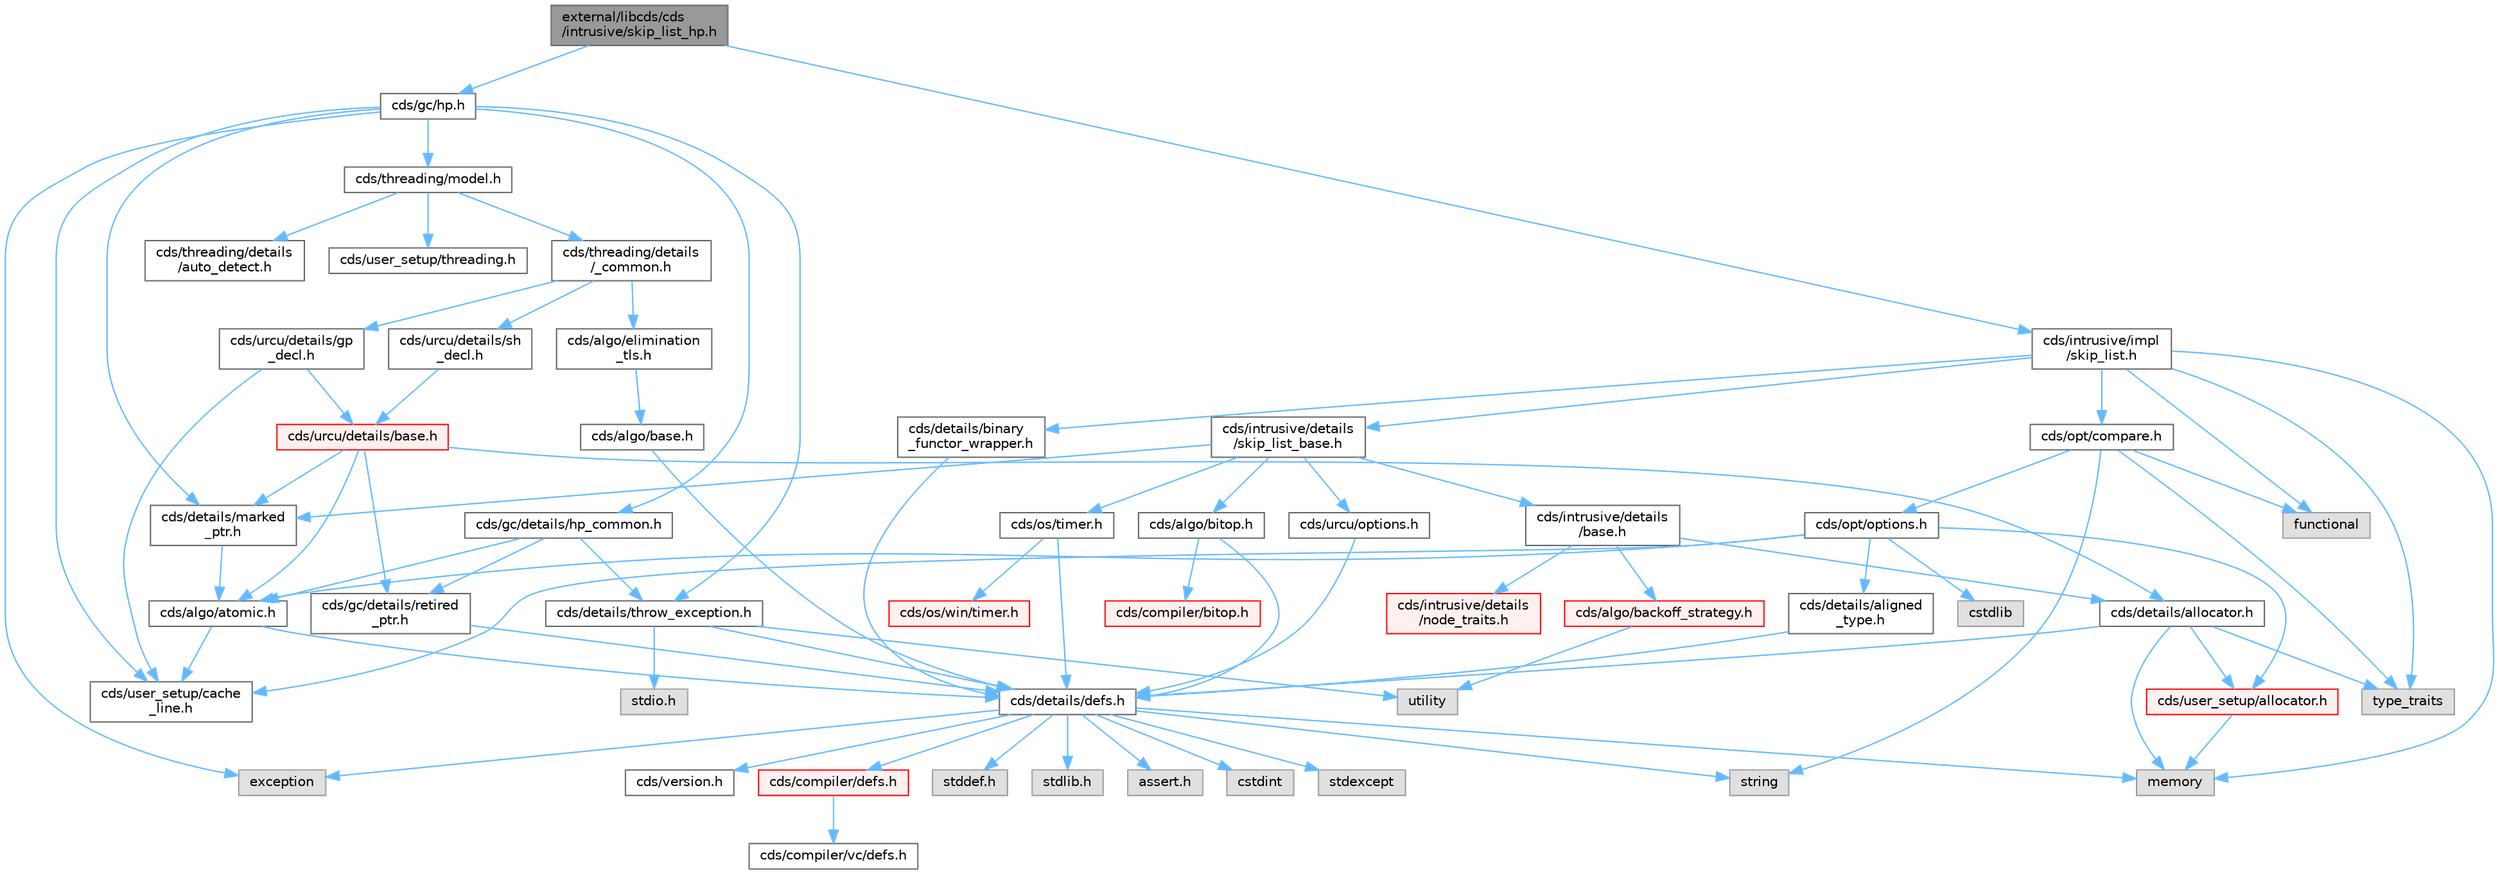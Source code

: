 digraph "external/libcds/cds/intrusive/skip_list_hp.h"
{
 // LATEX_PDF_SIZE
  bgcolor="transparent";
  edge [fontname=Helvetica,fontsize=10,labelfontname=Helvetica,labelfontsize=10];
  node [fontname=Helvetica,fontsize=10,shape=box,height=0.2,width=0.4];
  Node1 [id="Node000001",label="external/libcds/cds\l/intrusive/skip_list_hp.h",height=0.2,width=0.4,color="gray40", fillcolor="grey60", style="filled", fontcolor="black",tooltip=" "];
  Node1 -> Node2 [id="edge1_Node000001_Node000002",color="steelblue1",style="solid",tooltip=" "];
  Node2 [id="Node000002",label="cds/gc/hp.h",height=0.2,width=0.4,color="grey40", fillcolor="white", style="filled",URL="$hp_8h.html",tooltip=" "];
  Node2 -> Node3 [id="edge2_Node000002_Node000003",color="steelblue1",style="solid",tooltip=" "];
  Node3 [id="Node000003",label="exception",height=0.2,width=0.4,color="grey60", fillcolor="#E0E0E0", style="filled",tooltip=" "];
  Node2 -> Node4 [id="edge3_Node000002_Node000004",color="steelblue1",style="solid",tooltip=" "];
  Node4 [id="Node000004",label="cds/gc/details/hp_common.h",height=0.2,width=0.4,color="grey40", fillcolor="white", style="filled",URL="$hp__common_8h.html",tooltip=" "];
  Node4 -> Node5 [id="edge4_Node000004_Node000005",color="steelblue1",style="solid",tooltip=" "];
  Node5 [id="Node000005",label="cds/algo/atomic.h",height=0.2,width=0.4,color="grey40", fillcolor="white", style="filled",URL="$external_2libcds_2cds_2algo_2atomic_8h.html",tooltip=" "];
  Node5 -> Node6 [id="edge5_Node000005_Node000006",color="steelblue1",style="solid",tooltip=" "];
  Node6 [id="Node000006",label="cds/details/defs.h",height=0.2,width=0.4,color="grey40", fillcolor="white", style="filled",URL="$details_2defs_8h.html",tooltip=" "];
  Node6 -> Node7 [id="edge6_Node000006_Node000007",color="steelblue1",style="solid",tooltip=" "];
  Node7 [id="Node000007",label="stddef.h",height=0.2,width=0.4,color="grey60", fillcolor="#E0E0E0", style="filled",tooltip=" "];
  Node6 -> Node8 [id="edge7_Node000006_Node000008",color="steelblue1",style="solid",tooltip=" "];
  Node8 [id="Node000008",label="stdlib.h",height=0.2,width=0.4,color="grey60", fillcolor="#E0E0E0", style="filled",tooltip=" "];
  Node6 -> Node9 [id="edge8_Node000006_Node000009",color="steelblue1",style="solid",tooltip=" "];
  Node9 [id="Node000009",label="assert.h",height=0.2,width=0.4,color="grey60", fillcolor="#E0E0E0", style="filled",tooltip=" "];
  Node6 -> Node10 [id="edge9_Node000006_Node000010",color="steelblue1",style="solid",tooltip=" "];
  Node10 [id="Node000010",label="cstdint",height=0.2,width=0.4,color="grey60", fillcolor="#E0E0E0", style="filled",tooltip=" "];
  Node6 -> Node3 [id="edge10_Node000006_Node000003",color="steelblue1",style="solid",tooltip=" "];
  Node6 -> Node11 [id="edge11_Node000006_Node000011",color="steelblue1",style="solid",tooltip=" "];
  Node11 [id="Node000011",label="stdexcept",height=0.2,width=0.4,color="grey60", fillcolor="#E0E0E0", style="filled",tooltip=" "];
  Node6 -> Node12 [id="edge12_Node000006_Node000012",color="steelblue1",style="solid",tooltip=" "];
  Node12 [id="Node000012",label="string",height=0.2,width=0.4,color="grey60", fillcolor="#E0E0E0", style="filled",tooltip=" "];
  Node6 -> Node13 [id="edge13_Node000006_Node000013",color="steelblue1",style="solid",tooltip=" "];
  Node13 [id="Node000013",label="memory",height=0.2,width=0.4,color="grey60", fillcolor="#E0E0E0", style="filled",tooltip=" "];
  Node6 -> Node14 [id="edge14_Node000006_Node000014",color="steelblue1",style="solid",tooltip=" "];
  Node14 [id="Node000014",label="cds/version.h",height=0.2,width=0.4,color="grey40", fillcolor="white", style="filled",URL="$external_2libcds_2cds_2version_8h.html",tooltip=" "];
  Node6 -> Node15 [id="edge15_Node000006_Node000015",color="steelblue1",style="solid",tooltip=" "];
  Node15 [id="Node000015",label="cds/compiler/defs.h",height=0.2,width=0.4,color="red", fillcolor="#FFF0F0", style="filled",URL="$compiler_2defs_8h.html",tooltip=" "];
  Node15 -> Node16 [id="edge16_Node000015_Node000016",color="steelblue1",style="solid",tooltip=" "];
  Node16 [id="Node000016",label="cds/compiler/vc/defs.h",height=0.2,width=0.4,color="grey40", fillcolor="white", style="filled",URL="$compiler_2vc_2defs_8h.html",tooltip=" "];
  Node5 -> Node18 [id="edge17_Node000005_Node000018",color="steelblue1",style="solid",tooltip=" "];
  Node18 [id="Node000018",label="cds/user_setup/cache\l_line.h",height=0.2,width=0.4,color="grey40", fillcolor="white", style="filled",URL="$cache__line_8h.html",tooltip="Cache-line size definition"];
  Node4 -> Node19 [id="edge18_Node000004_Node000019",color="steelblue1",style="solid",tooltip=" "];
  Node19 [id="Node000019",label="cds/gc/details/retired\l_ptr.h",height=0.2,width=0.4,color="grey40", fillcolor="white", style="filled",URL="$retired__ptr_8h.html",tooltip=" "];
  Node19 -> Node6 [id="edge19_Node000019_Node000006",color="steelblue1",style="solid",tooltip=" "];
  Node4 -> Node20 [id="edge20_Node000004_Node000020",color="steelblue1",style="solid",tooltip=" "];
  Node20 [id="Node000020",label="cds/details/throw_exception.h",height=0.2,width=0.4,color="grey40", fillcolor="white", style="filled",URL="$throw__exception_8h.html",tooltip=" "];
  Node20 -> Node6 [id="edge21_Node000020_Node000006",color="steelblue1",style="solid",tooltip=" "];
  Node20 -> Node21 [id="edge22_Node000020_Node000021",color="steelblue1",style="solid",tooltip=" "];
  Node21 [id="Node000021",label="stdio.h",height=0.2,width=0.4,color="grey60", fillcolor="#E0E0E0", style="filled",tooltip=" "];
  Node20 -> Node22 [id="edge23_Node000020_Node000022",color="steelblue1",style="solid",tooltip=" "];
  Node22 [id="Node000022",label="utility",height=0.2,width=0.4,color="grey60", fillcolor="#E0E0E0", style="filled",tooltip=" "];
  Node2 -> Node23 [id="edge24_Node000002_Node000023",color="steelblue1",style="solid",tooltip=" "];
  Node23 [id="Node000023",label="cds/threading/model.h",height=0.2,width=0.4,color="grey40", fillcolor="white", style="filled",URL="$model_8h.html",tooltip=" "];
  Node23 -> Node24 [id="edge25_Node000023_Node000024",color="steelblue1",style="solid",tooltip=" "];
  Node24 [id="Node000024",label="cds/threading/details\l/_common.h",height=0.2,width=0.4,color="grey40", fillcolor="white", style="filled",URL="$__common_8h.html",tooltip=" "];
  Node24 -> Node25 [id="edge26_Node000024_Node000025",color="steelblue1",style="solid",tooltip=" "];
  Node25 [id="Node000025",label="cds/urcu/details/gp\l_decl.h",height=0.2,width=0.4,color="grey40", fillcolor="white", style="filled",URL="$gp__decl_8h.html",tooltip=" "];
  Node25 -> Node26 [id="edge27_Node000025_Node000026",color="steelblue1",style="solid",tooltip=" "];
  Node26 [id="Node000026",label="cds/urcu/details/base.h",height=0.2,width=0.4,color="red", fillcolor="#FFF0F0", style="filled",URL="$external_2libcds_2cds_2urcu_2details_2base_8h.html",tooltip=" "];
  Node26 -> Node5 [id="edge28_Node000026_Node000005",color="steelblue1",style="solid",tooltip=" "];
  Node26 -> Node19 [id="edge29_Node000026_Node000019",color="steelblue1",style="solid",tooltip=" "];
  Node26 -> Node27 [id="edge30_Node000026_Node000027",color="steelblue1",style="solid",tooltip=" "];
  Node27 [id="Node000027",label="cds/details/allocator.h",height=0.2,width=0.4,color="grey40", fillcolor="white", style="filled",URL="$external_2libcds_2cds_2details_2allocator_8h.html",tooltip=" "];
  Node27 -> Node28 [id="edge31_Node000027_Node000028",color="steelblue1",style="solid",tooltip=" "];
  Node28 [id="Node000028",label="type_traits",height=0.2,width=0.4,color="grey60", fillcolor="#E0E0E0", style="filled",tooltip=" "];
  Node27 -> Node13 [id="edge32_Node000027_Node000013",color="steelblue1",style="solid",tooltip=" "];
  Node27 -> Node6 [id="edge33_Node000027_Node000006",color="steelblue1",style="solid",tooltip=" "];
  Node27 -> Node29 [id="edge34_Node000027_Node000029",color="steelblue1",style="solid",tooltip=" "];
  Node29 [id="Node000029",label="cds/user_setup/allocator.h",height=0.2,width=0.4,color="red", fillcolor="#FFF0F0", style="filled",URL="$external_2libcds_2cds_2user__setup_2allocator_8h.html",tooltip="Default implementation of allocator classes."];
  Node29 -> Node13 [id="edge35_Node000029_Node000013",color="steelblue1",style="solid",tooltip=" "];
  Node26 -> Node45 [id="edge36_Node000026_Node000045",color="steelblue1",style="solid",tooltip=" "];
  Node45 [id="Node000045",label="cds/details/marked\l_ptr.h",height=0.2,width=0.4,color="grey40", fillcolor="white", style="filled",URL="$marked__ptr_8h.html",tooltip=" "];
  Node45 -> Node5 [id="edge37_Node000045_Node000005",color="steelblue1",style="solid",tooltip=" "];
  Node25 -> Node18 [id="edge38_Node000025_Node000018",color="steelblue1",style="solid",tooltip=" "];
  Node24 -> Node46 [id="edge39_Node000024_Node000046",color="steelblue1",style="solid",tooltip=" "];
  Node46 [id="Node000046",label="cds/urcu/details/sh\l_decl.h",height=0.2,width=0.4,color="grey40", fillcolor="white", style="filled",URL="$sh__decl_8h.html",tooltip=" "];
  Node46 -> Node26 [id="edge40_Node000046_Node000026",color="steelblue1",style="solid",tooltip=" "];
  Node24 -> Node47 [id="edge41_Node000024_Node000047",color="steelblue1",style="solid",tooltip=" "];
  Node47 [id="Node000047",label="cds/algo/elimination\l_tls.h",height=0.2,width=0.4,color="grey40", fillcolor="white", style="filled",URL="$elimination__tls_8h.html",tooltip=" "];
  Node47 -> Node48 [id="edge42_Node000047_Node000048",color="steelblue1",style="solid",tooltip=" "];
  Node48 [id="Node000048",label="cds/algo/base.h",height=0.2,width=0.4,color="grey40", fillcolor="white", style="filled",URL="$external_2libcds_2cds_2algo_2base_8h.html",tooltip=" "];
  Node48 -> Node6 [id="edge43_Node000048_Node000006",color="steelblue1",style="solid",tooltip=" "];
  Node23 -> Node49 [id="edge44_Node000023_Node000049",color="steelblue1",style="solid",tooltip=" "];
  Node49 [id="Node000049",label="cds/user_setup/threading.h",height=0.2,width=0.4,color="grey40", fillcolor="white", style="filled",URL="$external_2libcds_2cds_2user__setup_2threading_8h.html",tooltip=" "];
  Node23 -> Node50 [id="edge45_Node000023_Node000050",color="steelblue1",style="solid",tooltip=" "];
  Node50 [id="Node000050",label="cds/threading/details\l/auto_detect.h",height=0.2,width=0.4,color="grey40", fillcolor="white", style="filled",URL="$auto__detect_8h.html",tooltip=" "];
  Node2 -> Node20 [id="edge46_Node000002_Node000020",color="steelblue1",style="solid",tooltip=" "];
  Node2 -> Node45 [id="edge47_Node000002_Node000045",color="steelblue1",style="solid",tooltip=" "];
  Node2 -> Node18 [id="edge48_Node000002_Node000018",color="steelblue1",style="solid",tooltip=" "];
  Node1 -> Node51 [id="edge49_Node000001_Node000051",color="steelblue1",style="solid",tooltip=" "];
  Node51 [id="Node000051",label="cds/intrusive/impl\l/skip_list.h",height=0.2,width=0.4,color="grey40", fillcolor="white", style="filled",URL="$skip__list_8h.html",tooltip=" "];
  Node51 -> Node28 [id="edge50_Node000051_Node000028",color="steelblue1",style="solid",tooltip=" "];
  Node51 -> Node13 [id="edge51_Node000051_Node000013",color="steelblue1",style="solid",tooltip=" "];
  Node51 -> Node52 [id="edge52_Node000051_Node000052",color="steelblue1",style="solid",tooltip=" "];
  Node52 [id="Node000052",label="functional",height=0.2,width=0.4,color="grey60", fillcolor="#E0E0E0", style="filled",tooltip=" "];
  Node51 -> Node53 [id="edge53_Node000051_Node000053",color="steelblue1",style="solid",tooltip=" "];
  Node53 [id="Node000053",label="cds/intrusive/details\l/skip_list_base.h",height=0.2,width=0.4,color="grey40", fillcolor="white", style="filled",URL="$intrusive_2details_2skip__list__base_8h.html",tooltip=" "];
  Node53 -> Node54 [id="edge54_Node000053_Node000054",color="steelblue1",style="solid",tooltip=" "];
  Node54 [id="Node000054",label="cds/intrusive/details\l/base.h",height=0.2,width=0.4,color="grey40", fillcolor="white", style="filled",URL="$external_2libcds_2cds_2intrusive_2details_2base_8h.html",tooltip=" "];
  Node54 -> Node55 [id="edge55_Node000054_Node000055",color="steelblue1",style="solid",tooltip=" "];
  Node55 [id="Node000055",label="cds/intrusive/details\l/node_traits.h",height=0.2,width=0.4,color="red", fillcolor="#FFF0F0", style="filled",URL="$node__traits_8h.html",tooltip=" "];
  Node54 -> Node27 [id="edge56_Node000054_Node000027",color="steelblue1",style="solid",tooltip=" "];
  Node54 -> Node59 [id="edge57_Node000054_Node000059",color="steelblue1",style="solid",tooltip=" "];
  Node59 [id="Node000059",label="cds/algo/backoff_strategy.h",height=0.2,width=0.4,color="red", fillcolor="#FFF0F0", style="filled",URL="$backoff__strategy_8h.html",tooltip=" "];
  Node59 -> Node22 [id="edge58_Node000059_Node000022",color="steelblue1",style="solid",tooltip=" "];
  Node53 -> Node45 [id="edge59_Node000053_Node000045",color="steelblue1",style="solid",tooltip=" "];
  Node53 -> Node35 [id="edge60_Node000053_Node000035",color="steelblue1",style="solid",tooltip=" "];
  Node35 [id="Node000035",label="cds/algo/bitop.h",height=0.2,width=0.4,color="grey40", fillcolor="white", style="filled",URL="$algo_2bitop_8h.html",tooltip=" "];
  Node35 -> Node6 [id="edge61_Node000035_Node000006",color="steelblue1",style="solid",tooltip=" "];
  Node35 -> Node36 [id="edge62_Node000035_Node000036",color="steelblue1",style="solid",tooltip=" "];
  Node36 [id="Node000036",label="cds/compiler/bitop.h",height=0.2,width=0.4,color="red", fillcolor="#FFF0F0", style="filled",URL="$compiler_2bitop_8h.html",tooltip=" "];
  Node53 -> Node63 [id="edge63_Node000053_Node000063",color="steelblue1",style="solid",tooltip=" "];
  Node63 [id="Node000063",label="cds/os/timer.h",height=0.2,width=0.4,color="grey40", fillcolor="white", style="filled",URL="$timer_8h.html",tooltip=" "];
  Node63 -> Node6 [id="edge64_Node000063_Node000006",color="steelblue1",style="solid",tooltip=" "];
  Node63 -> Node64 [id="edge65_Node000063_Node000064",color="steelblue1",style="solid",tooltip=" "];
  Node64 [id="Node000064",label="cds/os/win/timer.h",height=0.2,width=0.4,color="red", fillcolor="#FFF0F0", style="filled",URL="$win_2timer_8h.html",tooltip=" "];
  Node53 -> Node65 [id="edge66_Node000053_Node000065",color="steelblue1",style="solid",tooltip=" "];
  Node65 [id="Node000065",label="cds/urcu/options.h",height=0.2,width=0.4,color="grey40", fillcolor="white", style="filled",URL="$urcu_2options_8h.html",tooltip=" "];
  Node65 -> Node6 [id="edge67_Node000065_Node000006",color="steelblue1",style="solid",tooltip=" "];
  Node51 -> Node66 [id="edge68_Node000051_Node000066",color="steelblue1",style="solid",tooltip=" "];
  Node66 [id="Node000066",label="cds/opt/compare.h",height=0.2,width=0.4,color="grey40", fillcolor="white", style="filled",URL="$external_2libcds_2cds_2opt_2compare_8h.html",tooltip=" "];
  Node66 -> Node28 [id="edge69_Node000066_Node000028",color="steelblue1",style="solid",tooltip=" "];
  Node66 -> Node52 [id="edge70_Node000066_Node000052",color="steelblue1",style="solid",tooltip=" "];
  Node66 -> Node12 [id="edge71_Node000066_Node000012",color="steelblue1",style="solid",tooltip=" "];
  Node66 -> Node57 [id="edge72_Node000066_Node000057",color="steelblue1",style="solid",tooltip=" "];
  Node57 [id="Node000057",label="cds/opt/options.h",height=0.2,width=0.4,color="grey40", fillcolor="white", style="filled",URL="$opt_2options_8h.html",tooltip=" "];
  Node57 -> Node41 [id="edge73_Node000057_Node000041",color="steelblue1",style="solid",tooltip=" "];
  Node41 [id="Node000041",label="cstdlib",height=0.2,width=0.4,color="grey60", fillcolor="#E0E0E0", style="filled",tooltip=" "];
  Node57 -> Node58 [id="edge74_Node000057_Node000058",color="steelblue1",style="solid",tooltip=" "];
  Node58 [id="Node000058",label="cds/details/aligned\l_type.h",height=0.2,width=0.4,color="grey40", fillcolor="white", style="filled",URL="$aligned__type_8h.html",tooltip=" "];
  Node58 -> Node6 [id="edge75_Node000058_Node000006",color="steelblue1",style="solid",tooltip=" "];
  Node57 -> Node29 [id="edge76_Node000057_Node000029",color="steelblue1",style="solid",tooltip=" "];
  Node57 -> Node18 [id="edge77_Node000057_Node000018",color="steelblue1",style="solid",tooltip=" "];
  Node57 -> Node5 [id="edge78_Node000057_Node000005",color="steelblue1",style="solid",tooltip=" "];
  Node51 -> Node67 [id="edge79_Node000051_Node000067",color="steelblue1",style="solid",tooltip=" "];
  Node67 [id="Node000067",label="cds/details/binary\l_functor_wrapper.h",height=0.2,width=0.4,color="grey40", fillcolor="white", style="filled",URL="$binary__functor__wrapper_8h.html",tooltip=" "];
  Node67 -> Node6 [id="edge80_Node000067_Node000006",color="steelblue1",style="solid",tooltip=" "];
}

